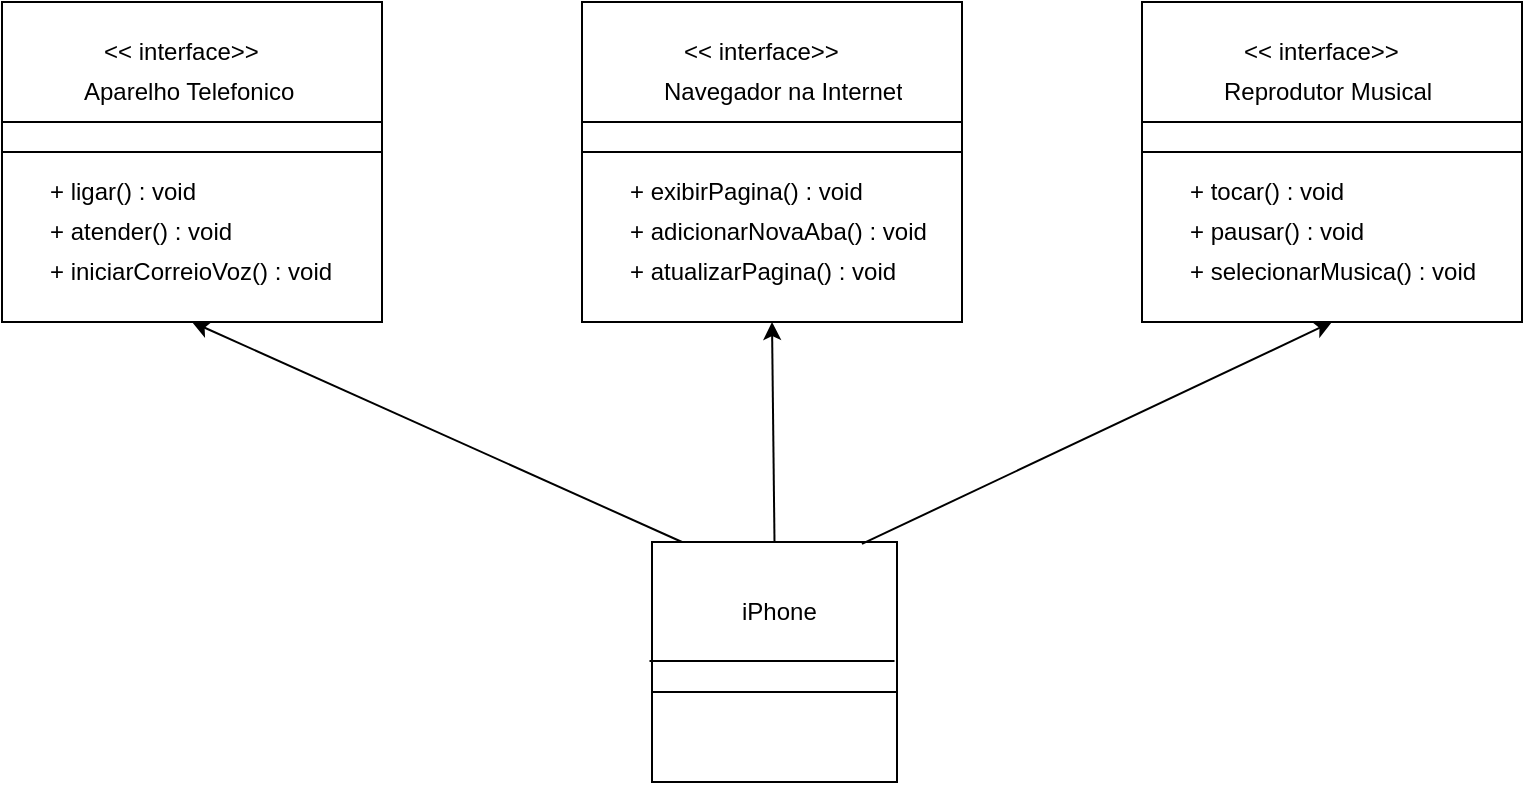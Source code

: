 <mxfile version="26.1.1">
  <diagram name="Página-1" id="F5levtgSstWxK1k0BZ7O">
    <mxGraphModel dx="872" dy="477" grid="1" gridSize="10" guides="1" tooltips="1" connect="1" arrows="1" fold="1" page="1" pageScale="1" pageWidth="827" pageHeight="1169" math="0" shadow="0">
      <root>
        <mxCell id="0" />
        <mxCell id="1" parent="0" />
        <mxCell id="mld1d-4-I1-0uhW4n_vL-1" value="" style="rounded=0;whiteSpace=wrap;html=1;" vertex="1" parent="1">
          <mxGeometry x="340" y="90" width="190" height="160" as="geometry" />
        </mxCell>
        <mxCell id="mld1d-4-I1-0uhW4n_vL-2" value="&amp;lt;&amp;lt; interface&amp;gt;&amp;gt;" style="text;strokeColor=none;fillColor=none;align=left;verticalAlign=middle;spacingLeft=4;spacingRight=4;overflow=hidden;points=[[0,0.5],[1,0.5]];portConstraint=eastwest;rotatable=0;whiteSpace=wrap;html=1;" vertex="1" parent="1">
          <mxGeometry x="385" y="100" width="100" height="30" as="geometry" />
        </mxCell>
        <mxCell id="mld1d-4-I1-0uhW4n_vL-3" value="Navegador na Internet" style="text;strokeColor=none;fillColor=none;align=left;verticalAlign=middle;spacingLeft=4;spacingRight=4;overflow=hidden;points=[[0,0.5],[1,0.5]];portConstraint=eastwest;rotatable=0;whiteSpace=wrap;html=1;" vertex="1" parent="1">
          <mxGeometry x="375" y="120" width="135" height="30" as="geometry" />
        </mxCell>
        <mxCell id="mld1d-4-I1-0uhW4n_vL-5" value="+ exibirPagina() : void" style="text;strokeColor=none;fillColor=none;align=left;verticalAlign=middle;spacingLeft=4;spacingRight=4;overflow=hidden;points=[[0,0.5],[1,0.5]];portConstraint=eastwest;rotatable=0;whiteSpace=wrap;html=1;" vertex="1" parent="1">
          <mxGeometry x="357.5" y="170" width="142.5" height="30" as="geometry" />
        </mxCell>
        <mxCell id="mld1d-4-I1-0uhW4n_vL-6" value="" style="endArrow=none;html=1;rounded=0;exitX=0;exitY=0.5;exitDx=0;exitDy=0;entryX=1;entryY=0.5;entryDx=0;entryDy=0;" edge="1" parent="1">
          <mxGeometry width="50" height="50" relative="1" as="geometry">
            <mxPoint x="340" y="150" as="sourcePoint" />
            <mxPoint x="530" y="150" as="targetPoint" />
          </mxGeometry>
        </mxCell>
        <mxCell id="mld1d-4-I1-0uhW4n_vL-7" value="" style="endArrow=none;html=1;rounded=0;exitX=0;exitY=0.5;exitDx=0;exitDy=0;entryX=1;entryY=0.5;entryDx=0;entryDy=0;" edge="1" parent="1">
          <mxGeometry width="50" height="50" relative="1" as="geometry">
            <mxPoint x="340" y="165" as="sourcePoint" />
            <mxPoint x="530" y="165" as="targetPoint" />
          </mxGeometry>
        </mxCell>
        <mxCell id="mld1d-4-I1-0uhW4n_vL-8" value="+ adicionarNovaAba() : void" style="text;strokeColor=none;fillColor=none;align=left;verticalAlign=middle;spacingLeft=4;spacingRight=4;overflow=hidden;points=[[0,0.5],[1,0.5]];portConstraint=eastwest;rotatable=0;whiteSpace=wrap;html=1;" vertex="1" parent="1">
          <mxGeometry x="357.5" y="190" width="162.5" height="30" as="geometry" />
        </mxCell>
        <mxCell id="mld1d-4-I1-0uhW4n_vL-9" value="+ atualizarPagina() : void" style="text;strokeColor=none;fillColor=none;align=left;verticalAlign=middle;spacingLeft=4;spacingRight=4;overflow=hidden;points=[[0,0.5],[1,0.5]];portConstraint=eastwest;rotatable=0;whiteSpace=wrap;html=1;" vertex="1" parent="1">
          <mxGeometry x="357.5" y="210" width="155" height="30" as="geometry" />
        </mxCell>
        <mxCell id="mld1d-4-I1-0uhW4n_vL-26" value="" style="rounded=0;whiteSpace=wrap;html=1;" vertex="1" parent="1">
          <mxGeometry x="50" y="90" width="190" height="160" as="geometry" />
        </mxCell>
        <mxCell id="mld1d-4-I1-0uhW4n_vL-27" value="&amp;lt;&amp;lt; interface&amp;gt;&amp;gt;" style="text;strokeColor=none;fillColor=none;align=left;verticalAlign=middle;spacingLeft=4;spacingRight=4;overflow=hidden;points=[[0,0.5],[1,0.5]];portConstraint=eastwest;rotatable=0;whiteSpace=wrap;html=1;" vertex="1" parent="1">
          <mxGeometry x="95" y="100" width="100" height="30" as="geometry" />
        </mxCell>
        <mxCell id="mld1d-4-I1-0uhW4n_vL-28" value="Aparelho Telefonico" style="text;strokeColor=none;fillColor=none;align=left;verticalAlign=middle;spacingLeft=4;spacingRight=4;overflow=hidden;points=[[0,0.5],[1,0.5]];portConstraint=eastwest;rotatable=0;whiteSpace=wrap;html=1;" vertex="1" parent="1">
          <mxGeometry x="85" y="120" width="120" height="30" as="geometry" />
        </mxCell>
        <mxCell id="mld1d-4-I1-0uhW4n_vL-29" value="+ ligar() : void" style="text;strokeColor=none;fillColor=none;align=left;verticalAlign=middle;spacingLeft=4;spacingRight=4;overflow=hidden;points=[[0,0.5],[1,0.5]];portConstraint=eastwest;rotatable=0;whiteSpace=wrap;html=1;" vertex="1" parent="1">
          <mxGeometry x="67.5" y="170" width="120" height="30" as="geometry" />
        </mxCell>
        <mxCell id="mld1d-4-I1-0uhW4n_vL-30" value="" style="endArrow=none;html=1;rounded=0;exitX=0;exitY=0.5;exitDx=0;exitDy=0;entryX=1;entryY=0.5;entryDx=0;entryDy=0;" edge="1" parent="1">
          <mxGeometry width="50" height="50" relative="1" as="geometry">
            <mxPoint x="50" y="150" as="sourcePoint" />
            <mxPoint x="240" y="150" as="targetPoint" />
          </mxGeometry>
        </mxCell>
        <mxCell id="mld1d-4-I1-0uhW4n_vL-31" value="" style="endArrow=none;html=1;rounded=0;exitX=0;exitY=0.5;exitDx=0;exitDy=0;entryX=1;entryY=0.5;entryDx=0;entryDy=0;" edge="1" parent="1">
          <mxGeometry width="50" height="50" relative="1" as="geometry">
            <mxPoint x="50" y="165" as="sourcePoint" />
            <mxPoint x="240" y="165" as="targetPoint" />
          </mxGeometry>
        </mxCell>
        <mxCell id="mld1d-4-I1-0uhW4n_vL-32" value="+ atender() : void" style="text;strokeColor=none;fillColor=none;align=left;verticalAlign=middle;spacingLeft=4;spacingRight=4;overflow=hidden;points=[[0,0.5],[1,0.5]];portConstraint=eastwest;rotatable=0;whiteSpace=wrap;html=1;" vertex="1" parent="1">
          <mxGeometry x="67.5" y="190" width="120" height="30" as="geometry" />
        </mxCell>
        <mxCell id="mld1d-4-I1-0uhW4n_vL-33" value="+ iniciarCorreioVoz() : void" style="text;strokeColor=none;fillColor=none;align=left;verticalAlign=middle;spacingLeft=4;spacingRight=4;overflow=hidden;points=[[0,0.5],[1,0.5]];portConstraint=eastwest;rotatable=0;whiteSpace=wrap;html=1;" vertex="1" parent="1">
          <mxGeometry x="67.5" y="210" width="155" height="30" as="geometry" />
        </mxCell>
        <mxCell id="mld1d-4-I1-0uhW4n_vL-34" value="" style="rounded=0;whiteSpace=wrap;html=1;" vertex="1" parent="1">
          <mxGeometry x="620" y="90" width="190" height="160" as="geometry" />
        </mxCell>
        <mxCell id="mld1d-4-I1-0uhW4n_vL-35" value="&amp;lt;&amp;lt; interface&amp;gt;&amp;gt;" style="text;strokeColor=none;fillColor=none;align=left;verticalAlign=middle;spacingLeft=4;spacingRight=4;overflow=hidden;points=[[0,0.5],[1,0.5]];portConstraint=eastwest;rotatable=0;whiteSpace=wrap;html=1;" vertex="1" parent="1">
          <mxGeometry x="665" y="100" width="100" height="30" as="geometry" />
        </mxCell>
        <mxCell id="mld1d-4-I1-0uhW4n_vL-36" value="Reprodutor Musical" style="text;strokeColor=none;fillColor=none;align=left;verticalAlign=middle;spacingLeft=4;spacingRight=4;overflow=hidden;points=[[0,0.5],[1,0.5]];portConstraint=eastwest;rotatable=0;whiteSpace=wrap;html=1;" vertex="1" parent="1">
          <mxGeometry x="655" y="120" width="120" height="30" as="geometry" />
        </mxCell>
        <mxCell id="mld1d-4-I1-0uhW4n_vL-37" value="+ tocar() : void" style="text;strokeColor=none;fillColor=none;align=left;verticalAlign=middle;spacingLeft=4;spacingRight=4;overflow=hidden;points=[[0,0.5],[1,0.5]];portConstraint=eastwest;rotatable=0;whiteSpace=wrap;html=1;" vertex="1" parent="1">
          <mxGeometry x="637.5" y="170" width="120" height="30" as="geometry" />
        </mxCell>
        <mxCell id="mld1d-4-I1-0uhW4n_vL-38" value="" style="endArrow=none;html=1;rounded=0;exitX=0;exitY=0.5;exitDx=0;exitDy=0;entryX=1;entryY=0.5;entryDx=0;entryDy=0;" edge="1" parent="1">
          <mxGeometry width="50" height="50" relative="1" as="geometry">
            <mxPoint x="620" y="150" as="sourcePoint" />
            <mxPoint x="810" y="150" as="targetPoint" />
          </mxGeometry>
        </mxCell>
        <mxCell id="mld1d-4-I1-0uhW4n_vL-39" value="" style="endArrow=none;html=1;rounded=0;exitX=0;exitY=0.5;exitDx=0;exitDy=0;entryX=1;entryY=0.5;entryDx=0;entryDy=0;" edge="1" parent="1">
          <mxGeometry width="50" height="50" relative="1" as="geometry">
            <mxPoint x="620" y="165" as="sourcePoint" />
            <mxPoint x="810" y="165" as="targetPoint" />
          </mxGeometry>
        </mxCell>
        <mxCell id="mld1d-4-I1-0uhW4n_vL-40" value="+ pausar() : void" style="text;strokeColor=none;fillColor=none;align=left;verticalAlign=middle;spacingLeft=4;spacingRight=4;overflow=hidden;points=[[0,0.5],[1,0.5]];portConstraint=eastwest;rotatable=0;whiteSpace=wrap;html=1;" vertex="1" parent="1">
          <mxGeometry x="637.5" y="190" width="120" height="30" as="geometry" />
        </mxCell>
        <mxCell id="mld1d-4-I1-0uhW4n_vL-41" value="+ selecionarMusica() : void" style="text;strokeColor=none;fillColor=none;align=left;verticalAlign=middle;spacingLeft=4;spacingRight=4;overflow=hidden;points=[[0,0.5],[1,0.5]];portConstraint=eastwest;rotatable=0;whiteSpace=wrap;html=1;" vertex="1" parent="1">
          <mxGeometry x="637.5" y="210" width="155" height="30" as="geometry" />
        </mxCell>
        <mxCell id="mld1d-4-I1-0uhW4n_vL-42" value="" style="rounded=0;whiteSpace=wrap;html=1;" vertex="1" parent="1">
          <mxGeometry x="375" y="360" width="122.5" height="120" as="geometry" />
        </mxCell>
        <mxCell id="mld1d-4-I1-0uhW4n_vL-44" value="iPhone" style="text;strokeColor=none;fillColor=none;align=left;verticalAlign=middle;spacingLeft=4;spacingRight=4;overflow=hidden;points=[[0,0.5],[1,0.5]];portConstraint=eastwest;rotatable=0;whiteSpace=wrap;html=1;" vertex="1" parent="1">
          <mxGeometry x="414" y="380" width="120" height="30" as="geometry" />
        </mxCell>
        <mxCell id="mld1d-4-I1-0uhW4n_vL-46" value="" style="endArrow=none;html=1;rounded=0;exitX=0;exitY=0.5;exitDx=0;exitDy=0;" edge="1" parent="1">
          <mxGeometry width="50" height="50" relative="1" as="geometry">
            <mxPoint x="373.75" y="419.5" as="sourcePoint" />
            <mxPoint x="496.25" y="419.5" as="targetPoint" />
          </mxGeometry>
        </mxCell>
        <mxCell id="mld1d-4-I1-0uhW4n_vL-47" value="" style="endArrow=none;html=1;rounded=0;exitX=0;exitY=0.5;exitDx=0;exitDy=0;" edge="1" parent="1">
          <mxGeometry width="50" height="50" relative="1" as="geometry">
            <mxPoint x="374.5" y="435" as="sourcePoint" />
            <mxPoint x="497" y="435" as="targetPoint" />
          </mxGeometry>
        </mxCell>
        <mxCell id="mld1d-4-I1-0uhW4n_vL-50" value="" style="endArrow=classic;html=1;rounded=0;entryX=0.5;entryY=1;entryDx=0;entryDy=0;" edge="1" parent="1" target="mld1d-4-I1-0uhW4n_vL-26">
          <mxGeometry width="50" height="50" relative="1" as="geometry">
            <mxPoint x="390" y="360" as="sourcePoint" />
            <mxPoint x="440" y="310" as="targetPoint" />
          </mxGeometry>
        </mxCell>
        <mxCell id="mld1d-4-I1-0uhW4n_vL-51" value="" style="endArrow=classic;html=1;rounded=0;entryX=0.5;entryY=1;entryDx=0;entryDy=0;exitX=0.5;exitY=0;exitDx=0;exitDy=0;" edge="1" parent="1" source="mld1d-4-I1-0uhW4n_vL-42" target="mld1d-4-I1-0uhW4n_vL-1">
          <mxGeometry width="50" height="50" relative="1" as="geometry">
            <mxPoint x="390" y="360" as="sourcePoint" />
            <mxPoint x="440" y="310" as="targetPoint" />
          </mxGeometry>
        </mxCell>
        <mxCell id="mld1d-4-I1-0uhW4n_vL-52" value="" style="endArrow=classic;html=1;rounded=0;exitX=0.857;exitY=0.008;exitDx=0;exitDy=0;exitPerimeter=0;entryX=0.5;entryY=1;entryDx=0;entryDy=0;" edge="1" parent="1" source="mld1d-4-I1-0uhW4n_vL-42" target="mld1d-4-I1-0uhW4n_vL-34">
          <mxGeometry width="50" height="50" relative="1" as="geometry">
            <mxPoint x="390" y="360" as="sourcePoint" />
            <mxPoint x="440" y="310" as="targetPoint" />
          </mxGeometry>
        </mxCell>
      </root>
    </mxGraphModel>
  </diagram>
</mxfile>
